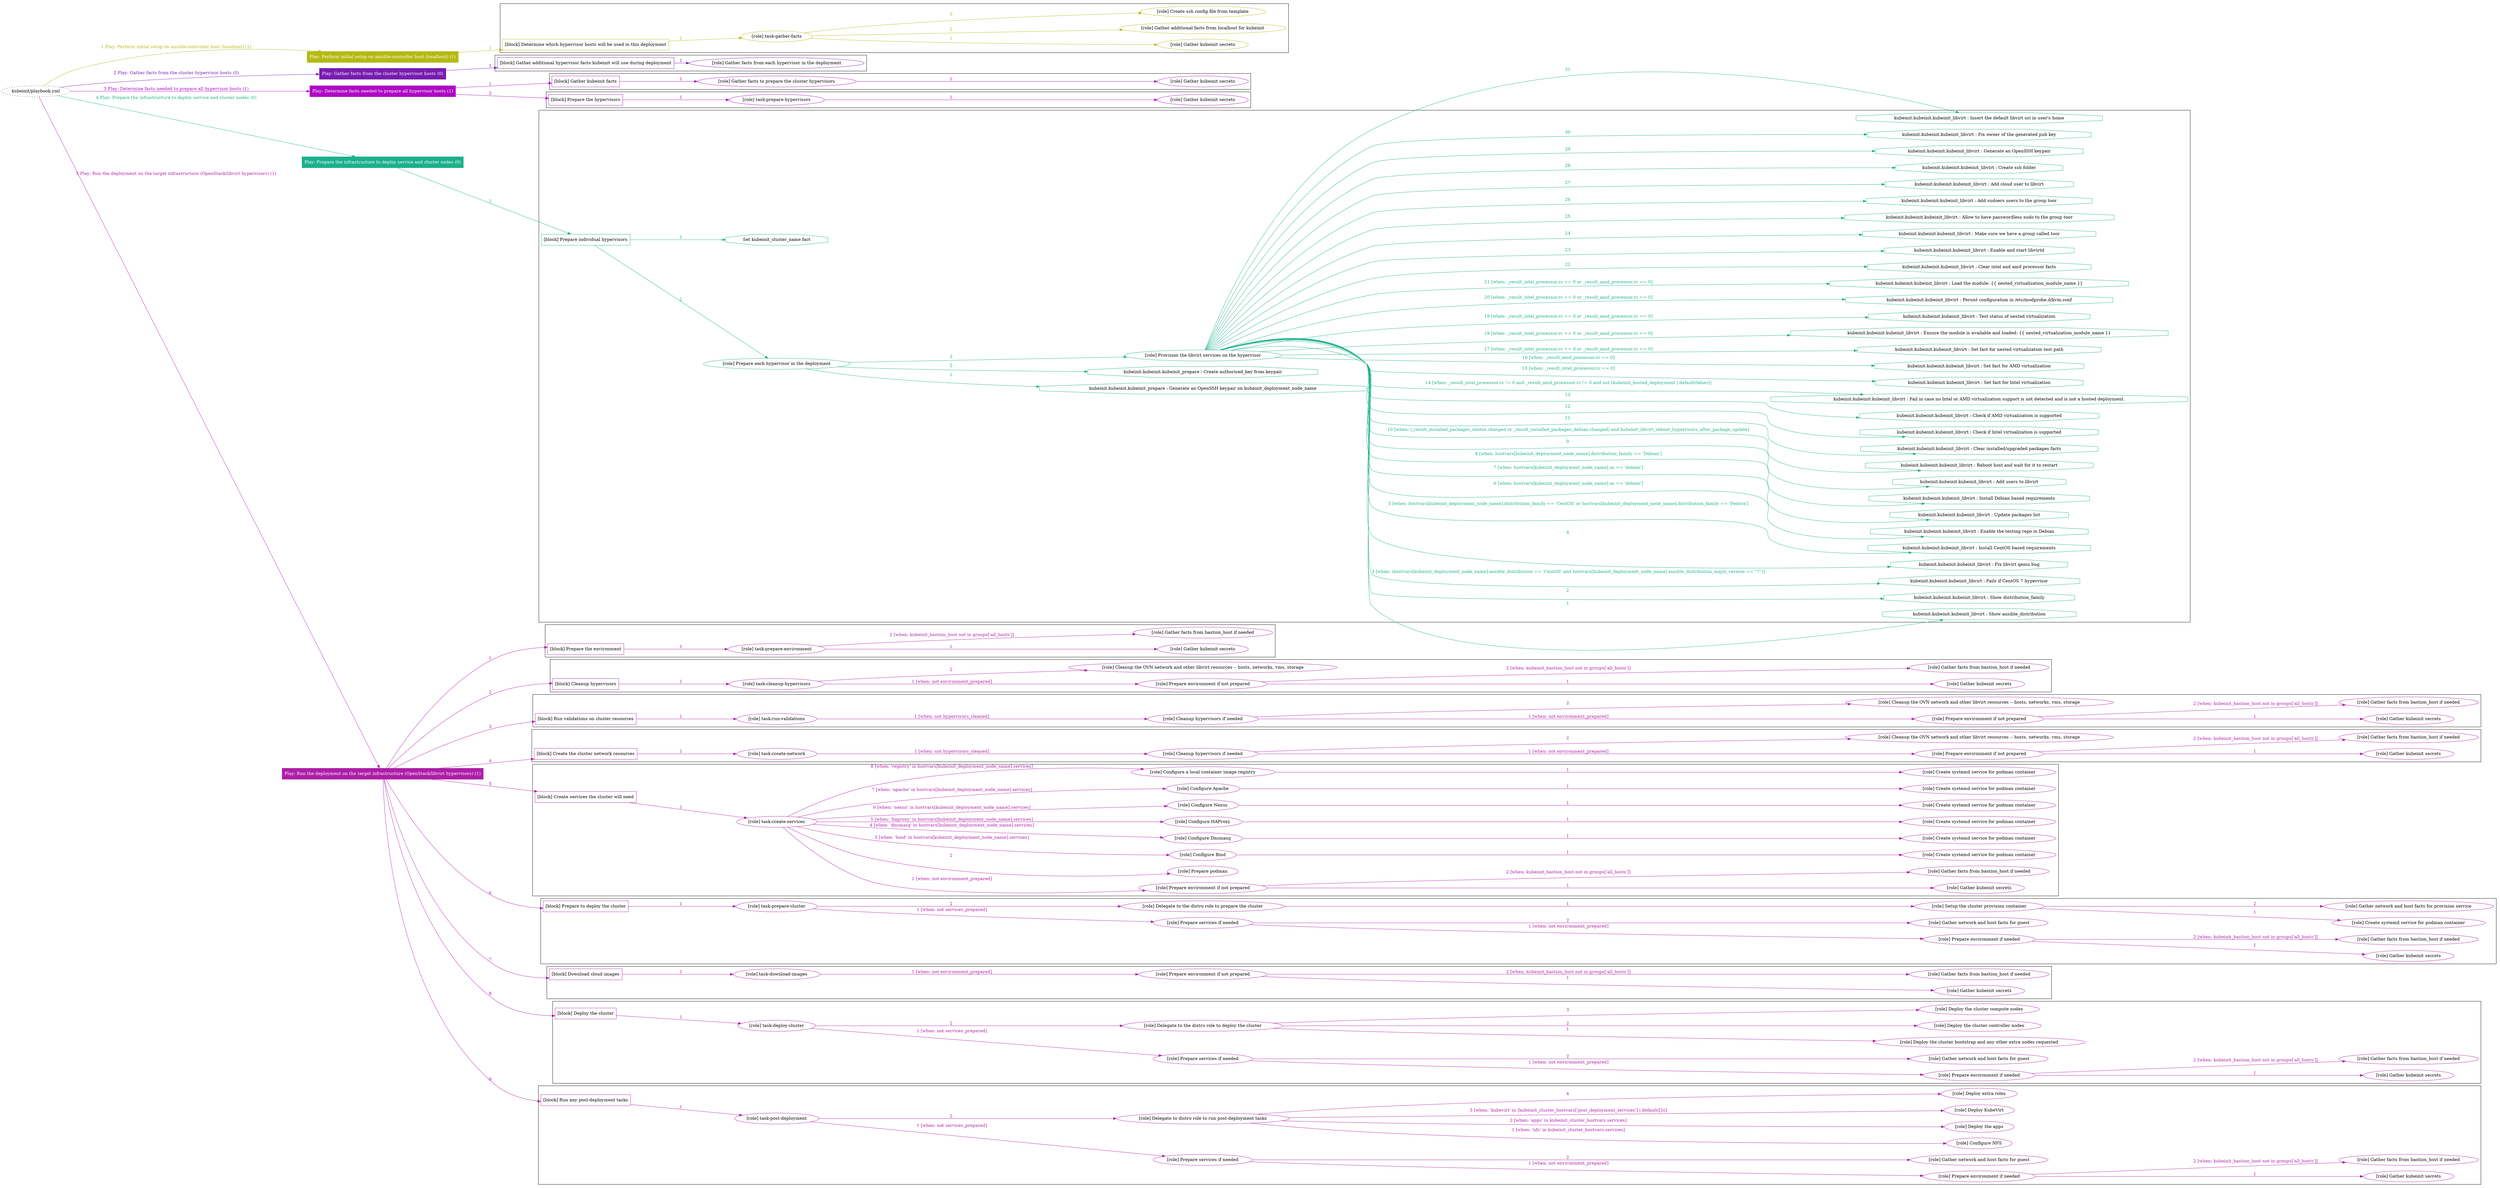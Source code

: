 digraph {
	graph [concentrate=true ordering=in rankdir=LR ratio=fill]
	edge [esep=5 sep=10]
	"kubeinit/playbook.yml" [URL="/home/runner/work/kubeinit/kubeinit/kubeinit/playbook.yml" id=playbook_351f21b7 style=dotted]
	"kubeinit/playbook.yml" -> play_ca5de56e [label="1 Play: Perform initial setup on ansible-controller host (localhost) (1)" color="#b4ba12" fontcolor="#b4ba12" id=edge_play_ca5de56e labeltooltip="1 Play: Perform initial setup on ansible-controller host (localhost) (1)" tooltip="1 Play: Perform initial setup on ansible-controller host (localhost) (1)"]
	subgraph "Play: Perform initial setup on ansible-controller host (localhost) (1)" {
		play_ca5de56e [label="Play: Perform initial setup on ansible-controller host (localhost) (1)" URL="/home/runner/work/kubeinit/kubeinit/kubeinit/playbook.yml" color="#b4ba12" fontcolor="#ffffff" id=play_ca5de56e shape=box style=filled tooltip=localhost]
		play_ca5de56e -> block_0eb13b32 [label=1 color="#b4ba12" fontcolor="#b4ba12" id=edge_block_0eb13b32 labeltooltip=1 tooltip=1]
		subgraph cluster_block_0eb13b32 {
			block_0eb13b32 [label="[block] Determine which hypervisor hosts will be used in this deployment" URL="/home/runner/work/kubeinit/kubeinit/kubeinit/playbook.yml" color="#b4ba12" id=block_0eb13b32 labeltooltip="Determine which hypervisor hosts will be used in this deployment" shape=box tooltip="Determine which hypervisor hosts will be used in this deployment"]
			block_0eb13b32 -> role_a438b1bc [label="1 " color="#b4ba12" fontcolor="#b4ba12" id=edge_role_a438b1bc labeltooltip="1 " tooltip="1 "]
			subgraph "task-gather-facts" {
				role_a438b1bc [label="[role] task-gather-facts" URL="/home/runner/work/kubeinit/kubeinit/kubeinit/playbook.yml" color="#b4ba12" id=role_a438b1bc tooltip="task-gather-facts"]
				role_a438b1bc -> role_9789a84c [label="1 " color="#b4ba12" fontcolor="#b4ba12" id=edge_role_9789a84c labeltooltip="1 " tooltip="1 "]
				subgraph "Gather kubeinit secrets" {
					role_9789a84c [label="[role] Gather kubeinit secrets" URL="/home/runner/.ansible/collections/ansible_collections/kubeinit/kubeinit/roles/kubeinit_prepare/tasks/build_hypervisors_group.yml" color="#b4ba12" id=role_9789a84c tooltip="Gather kubeinit secrets"]
				}
				role_a438b1bc -> role_d98fa37f [label="2 " color="#b4ba12" fontcolor="#b4ba12" id=edge_role_d98fa37f labeltooltip="2 " tooltip="2 "]
				subgraph "Gather additional facts from localhost for kubeinit" {
					role_d98fa37f [label="[role] Gather additional facts from localhost for kubeinit" URL="/home/runner/.ansible/collections/ansible_collections/kubeinit/kubeinit/roles/kubeinit_prepare/tasks/build_hypervisors_group.yml" color="#b4ba12" id=role_d98fa37f tooltip="Gather additional facts from localhost for kubeinit"]
				}
				role_a438b1bc -> role_f602ad76 [label="3 " color="#b4ba12" fontcolor="#b4ba12" id=edge_role_f602ad76 labeltooltip="3 " tooltip="3 "]
				subgraph "Create ssh config file from template" {
					role_f602ad76 [label="[role] Create ssh config file from template" URL="/home/runner/.ansible/collections/ansible_collections/kubeinit/kubeinit/roles/kubeinit_prepare/tasks/build_hypervisors_group.yml" color="#b4ba12" id=role_f602ad76 tooltip="Create ssh config file from template"]
				}
			}
		}
	}
	"kubeinit/playbook.yml" -> play_56eb46e7 [label="2 Play: Gather facts from the cluster hypervisor hosts (0)" color="#771cb0" fontcolor="#771cb0" id=edge_play_56eb46e7 labeltooltip="2 Play: Gather facts from the cluster hypervisor hosts (0)" tooltip="2 Play: Gather facts from the cluster hypervisor hosts (0)"]
	subgraph "Play: Gather facts from the cluster hypervisor hosts (0)" {
		play_56eb46e7 [label="Play: Gather facts from the cluster hypervisor hosts (0)" URL="/home/runner/work/kubeinit/kubeinit/kubeinit/playbook.yml" color="#771cb0" fontcolor="#ffffff" id=play_56eb46e7 shape=box style=filled tooltip="Play: Gather facts from the cluster hypervisor hosts (0)"]
		play_56eb46e7 -> block_af0a8f7c [label=1 color="#771cb0" fontcolor="#771cb0" id=edge_block_af0a8f7c labeltooltip=1 tooltip=1]
		subgraph cluster_block_af0a8f7c {
			block_af0a8f7c [label="[block] Gather additional hypervisor facts kubeinit will use during deployment" URL="/home/runner/work/kubeinit/kubeinit/kubeinit/playbook.yml" color="#771cb0" id=block_af0a8f7c labeltooltip="Gather additional hypervisor facts kubeinit will use during deployment" shape=box tooltip="Gather additional hypervisor facts kubeinit will use during deployment"]
			block_af0a8f7c -> role_db970485 [label="1 " color="#771cb0" fontcolor="#771cb0" id=edge_role_db970485 labeltooltip="1 " tooltip="1 "]
			subgraph "Gather facts from each hypervisor in the deployment" {
				role_db970485 [label="[role] Gather facts from each hypervisor in the deployment" URL="/home/runner/work/kubeinit/kubeinit/kubeinit/playbook.yml" color="#771cb0" id=role_db970485 tooltip="Gather facts from each hypervisor in the deployment"]
			}
		}
	}
	"kubeinit/playbook.yml" -> play_1798f041 [label="3 Play: Determine facts needed to prepare all hypervisor hosts (1)" color="#ae08c4" fontcolor="#ae08c4" id=edge_play_1798f041 labeltooltip="3 Play: Determine facts needed to prepare all hypervisor hosts (1)" tooltip="3 Play: Determine facts needed to prepare all hypervisor hosts (1)"]
	subgraph "Play: Determine facts needed to prepare all hypervisor hosts (1)" {
		play_1798f041 [label="Play: Determine facts needed to prepare all hypervisor hosts (1)" URL="/home/runner/work/kubeinit/kubeinit/kubeinit/playbook.yml" color="#ae08c4" fontcolor="#ffffff" id=play_1798f041 shape=box style=filled tooltip=localhost]
		play_1798f041 -> block_18da35ea [label=1 color="#ae08c4" fontcolor="#ae08c4" id=edge_block_18da35ea labeltooltip=1 tooltip=1]
		subgraph cluster_block_18da35ea {
			block_18da35ea [label="[block] Gather kubeinit facts" URL="/home/runner/work/kubeinit/kubeinit/kubeinit/playbook.yml" color="#ae08c4" id=block_18da35ea labeltooltip="Gather kubeinit facts" shape=box tooltip="Gather kubeinit facts"]
			block_18da35ea -> role_7b3a43e9 [label="1 " color="#ae08c4" fontcolor="#ae08c4" id=edge_role_7b3a43e9 labeltooltip="1 " tooltip="1 "]
			subgraph "Gather facts to prepare the cluster hypervisors" {
				role_7b3a43e9 [label="[role] Gather facts to prepare the cluster hypervisors" URL="/home/runner/work/kubeinit/kubeinit/kubeinit/playbook.yml" color="#ae08c4" id=role_7b3a43e9 tooltip="Gather facts to prepare the cluster hypervisors"]
				role_7b3a43e9 -> role_fdcff23c [label="1 " color="#ae08c4" fontcolor="#ae08c4" id=edge_role_fdcff23c labeltooltip="1 " tooltip="1 "]
				subgraph "Gather kubeinit secrets" {
					role_fdcff23c [label="[role] Gather kubeinit secrets" URL="/home/runner/.ansible/collections/ansible_collections/kubeinit/kubeinit/roles/kubeinit_prepare/tasks/gather_kubeinit_facts.yml" color="#ae08c4" id=role_fdcff23c tooltip="Gather kubeinit secrets"]
				}
			}
		}
		play_1798f041 -> block_dbd08d09 [label=2 color="#ae08c4" fontcolor="#ae08c4" id=edge_block_dbd08d09 labeltooltip=2 tooltip=2]
		subgraph cluster_block_dbd08d09 {
			block_dbd08d09 [label="[block] Prepare the hypervisors" URL="/home/runner/work/kubeinit/kubeinit/kubeinit/playbook.yml" color="#ae08c4" id=block_dbd08d09 labeltooltip="Prepare the hypervisors" shape=box tooltip="Prepare the hypervisors"]
			block_dbd08d09 -> role_f19a62ab [label="1 " color="#ae08c4" fontcolor="#ae08c4" id=edge_role_f19a62ab labeltooltip="1 " tooltip="1 "]
			subgraph "task-prepare-hypervisors" {
				role_f19a62ab [label="[role] task-prepare-hypervisors" URL="/home/runner/work/kubeinit/kubeinit/kubeinit/playbook.yml" color="#ae08c4" id=role_f19a62ab tooltip="task-prepare-hypervisors"]
				role_f19a62ab -> role_c1252295 [label="1 " color="#ae08c4" fontcolor="#ae08c4" id=edge_role_c1252295 labeltooltip="1 " tooltip="1 "]
				subgraph "Gather kubeinit secrets" {
					role_c1252295 [label="[role] Gather kubeinit secrets" URL="/home/runner/.ansible/collections/ansible_collections/kubeinit/kubeinit/roles/kubeinit_prepare/tasks/gather_kubeinit_facts.yml" color="#ae08c4" id=role_c1252295 tooltip="Gather kubeinit secrets"]
				}
			}
		}
	}
	"kubeinit/playbook.yml" -> play_8e10c441 [label="4 Play: Prepare the infrastructure to deploy service and cluster nodes (0)" color="#1cb08b" fontcolor="#1cb08b" id=edge_play_8e10c441 labeltooltip="4 Play: Prepare the infrastructure to deploy service and cluster nodes (0)" tooltip="4 Play: Prepare the infrastructure to deploy service and cluster nodes (0)"]
	subgraph "Play: Prepare the infrastructure to deploy service and cluster nodes (0)" {
		play_8e10c441 [label="Play: Prepare the infrastructure to deploy service and cluster nodes (0)" URL="/home/runner/work/kubeinit/kubeinit/kubeinit/playbook.yml" color="#1cb08b" fontcolor="#ffffff" id=play_8e10c441 shape=box style=filled tooltip="Play: Prepare the infrastructure to deploy service and cluster nodes (0)"]
		play_8e10c441 -> block_e011b3b7 [label=1 color="#1cb08b" fontcolor="#1cb08b" id=edge_block_e011b3b7 labeltooltip=1 tooltip=1]
		subgraph cluster_block_e011b3b7 {
			block_e011b3b7 [label="[block] Prepare individual hypervisors" URL="/home/runner/work/kubeinit/kubeinit/kubeinit/playbook.yml" color="#1cb08b" id=block_e011b3b7 labeltooltip="Prepare individual hypervisors" shape=box tooltip="Prepare individual hypervisors"]
			block_e011b3b7 -> role_baf80f08 [label="2 " color="#1cb08b" fontcolor="#1cb08b" id=edge_role_baf80f08 labeltooltip="2 " tooltip="2 "]
			subgraph "Prepare each hypervisor in the deployment" {
				role_baf80f08 [label="[role] Prepare each hypervisor in the deployment" URL="/home/runner/work/kubeinit/kubeinit/kubeinit/playbook.yml" color="#1cb08b" id=role_baf80f08 tooltip="Prepare each hypervisor in the deployment"]
				task_178d5f9e [label="kubeinit.kubeinit.kubeinit_prepare : Generate an OpenSSH keypair on kubeinit_deployment_node_name" URL="/home/runner/.ansible/collections/ansible_collections/kubeinit/kubeinit/roles/kubeinit_prepare/tasks/prepare_hypervisor.yml" color="#1cb08b" id=task_178d5f9e shape=octagon tooltip="kubeinit.kubeinit.kubeinit_prepare : Generate an OpenSSH keypair on kubeinit_deployment_node_name"]
				role_baf80f08 -> task_178d5f9e [label="1 " color="#1cb08b" fontcolor="#1cb08b" id=edge_task_178d5f9e labeltooltip="1 " tooltip="1 "]
				task_dbe83a1d [label="kubeinit.kubeinit.kubeinit_prepare : Create authorized_key from keypair" URL="/home/runner/.ansible/collections/ansible_collections/kubeinit/kubeinit/roles/kubeinit_prepare/tasks/prepare_hypervisor.yml" color="#1cb08b" id=task_dbe83a1d shape=octagon tooltip="kubeinit.kubeinit.kubeinit_prepare : Create authorized_key from keypair"]
				role_baf80f08 -> task_dbe83a1d [label="2 " color="#1cb08b" fontcolor="#1cb08b" id=edge_task_dbe83a1d labeltooltip="2 " tooltip="2 "]
				role_baf80f08 -> role_f6f1f893 [label="3 " color="#1cb08b" fontcolor="#1cb08b" id=edge_role_f6f1f893 labeltooltip="3 " tooltip="3 "]
				subgraph "Provision the libvirt services on the hypervisor" {
					role_f6f1f893 [label="[role] Provision the libvirt services on the hypervisor" URL="/home/runner/.ansible/collections/ansible_collections/kubeinit/kubeinit/roles/kubeinit_prepare/tasks/prepare_hypervisor.yml" color="#1cb08b" id=role_f6f1f893 tooltip="Provision the libvirt services on the hypervisor"]
					task_b4b67cc5 [label="kubeinit.kubeinit.kubeinit_libvirt : Show ansible_distribution" URL="/home/runner/.ansible/collections/ansible_collections/kubeinit/kubeinit/roles/kubeinit_libvirt/tasks/main.yml" color="#1cb08b" id=task_b4b67cc5 shape=octagon tooltip="kubeinit.kubeinit.kubeinit_libvirt : Show ansible_distribution"]
					role_f6f1f893 -> task_b4b67cc5 [label="1 " color="#1cb08b" fontcolor="#1cb08b" id=edge_task_b4b67cc5 labeltooltip="1 " tooltip="1 "]
					task_4a9b7c37 [label="kubeinit.kubeinit.kubeinit_libvirt : Show distribution_family" URL="/home/runner/.ansible/collections/ansible_collections/kubeinit/kubeinit/roles/kubeinit_libvirt/tasks/main.yml" color="#1cb08b" id=task_4a9b7c37 shape=octagon tooltip="kubeinit.kubeinit.kubeinit_libvirt : Show distribution_family"]
					role_f6f1f893 -> task_4a9b7c37 [label="2 " color="#1cb08b" fontcolor="#1cb08b" id=edge_task_4a9b7c37 labeltooltip="2 " tooltip="2 "]
					task_5fd1e414 [label="kubeinit.kubeinit.kubeinit_libvirt : Fails if CentOS 7 hypervisor" URL="/home/runner/.ansible/collections/ansible_collections/kubeinit/kubeinit/roles/kubeinit_libvirt/tasks/main.yml" color="#1cb08b" id=task_5fd1e414 shape=octagon tooltip="kubeinit.kubeinit.kubeinit_libvirt : Fails if CentOS 7 hypervisor"]
					role_f6f1f893 -> task_5fd1e414 [label="3 [when: (hostvars[kubeinit_deployment_node_name].ansible_distribution == 'CentOS' and hostvars[kubeinit_deployment_node_name].ansible_distribution_major_version == \"7\")]" color="#1cb08b" fontcolor="#1cb08b" id=edge_task_5fd1e414 labeltooltip="3 [when: (hostvars[kubeinit_deployment_node_name].ansible_distribution == 'CentOS' and hostvars[kubeinit_deployment_node_name].ansible_distribution_major_version == \"7\")]" tooltip="3 [when: (hostvars[kubeinit_deployment_node_name].ansible_distribution == 'CentOS' and hostvars[kubeinit_deployment_node_name].ansible_distribution_major_version == \"7\")]"]
					task_74c65629 [label="kubeinit.kubeinit.kubeinit_libvirt : Fix libvirt qemu bug" URL="/home/runner/.ansible/collections/ansible_collections/kubeinit/kubeinit/roles/kubeinit_libvirt/tasks/main.yml" color="#1cb08b" id=task_74c65629 shape=octagon tooltip="kubeinit.kubeinit.kubeinit_libvirt : Fix libvirt qemu bug"]
					role_f6f1f893 -> task_74c65629 [label="4 " color="#1cb08b" fontcolor="#1cb08b" id=edge_task_74c65629 labeltooltip="4 " tooltip="4 "]
					task_08413a2c [label="kubeinit.kubeinit.kubeinit_libvirt : Install CentOS based requirements" URL="/home/runner/.ansible/collections/ansible_collections/kubeinit/kubeinit/roles/kubeinit_libvirt/tasks/main.yml" color="#1cb08b" id=task_08413a2c shape=octagon tooltip="kubeinit.kubeinit.kubeinit_libvirt : Install CentOS based requirements"]
					role_f6f1f893 -> task_08413a2c [label="5 [when: hostvars[kubeinit_deployment_node_name].distribution_family == 'CentOS' or hostvars[kubeinit_deployment_node_name].distribution_family == 'Fedora']" color="#1cb08b" fontcolor="#1cb08b" id=edge_task_08413a2c labeltooltip="5 [when: hostvars[kubeinit_deployment_node_name].distribution_family == 'CentOS' or hostvars[kubeinit_deployment_node_name].distribution_family == 'Fedora']" tooltip="5 [when: hostvars[kubeinit_deployment_node_name].distribution_family == 'CentOS' or hostvars[kubeinit_deployment_node_name].distribution_family == 'Fedora']"]
					task_0492487c [label="kubeinit.kubeinit.kubeinit_libvirt : Enable the testing repo in Debian" URL="/home/runner/.ansible/collections/ansible_collections/kubeinit/kubeinit/roles/kubeinit_libvirt/tasks/main.yml" color="#1cb08b" id=task_0492487c shape=octagon tooltip="kubeinit.kubeinit.kubeinit_libvirt : Enable the testing repo in Debian"]
					role_f6f1f893 -> task_0492487c [label="6 [when: hostvars[kubeinit_deployment_node_name].os == 'debian']" color="#1cb08b" fontcolor="#1cb08b" id=edge_task_0492487c labeltooltip="6 [when: hostvars[kubeinit_deployment_node_name].os == 'debian']" tooltip="6 [when: hostvars[kubeinit_deployment_node_name].os == 'debian']"]
					task_488e7acd [label="kubeinit.kubeinit.kubeinit_libvirt : Update packages list" URL="/home/runner/.ansible/collections/ansible_collections/kubeinit/kubeinit/roles/kubeinit_libvirt/tasks/main.yml" color="#1cb08b" id=task_488e7acd shape=octagon tooltip="kubeinit.kubeinit.kubeinit_libvirt : Update packages list"]
					role_f6f1f893 -> task_488e7acd [label="7 [when: hostvars[kubeinit_deployment_node_name].os == 'debian']" color="#1cb08b" fontcolor="#1cb08b" id=edge_task_488e7acd labeltooltip="7 [when: hostvars[kubeinit_deployment_node_name].os == 'debian']" tooltip="7 [when: hostvars[kubeinit_deployment_node_name].os == 'debian']"]
					task_2124a929 [label="kubeinit.kubeinit.kubeinit_libvirt : Install Debian based requirements" URL="/home/runner/.ansible/collections/ansible_collections/kubeinit/kubeinit/roles/kubeinit_libvirt/tasks/main.yml" color="#1cb08b" id=task_2124a929 shape=octagon tooltip="kubeinit.kubeinit.kubeinit_libvirt : Install Debian based requirements"]
					role_f6f1f893 -> task_2124a929 [label="8 [when: hostvars[kubeinit_deployment_node_name].distribution_family == 'Debian']" color="#1cb08b" fontcolor="#1cb08b" id=edge_task_2124a929 labeltooltip="8 [when: hostvars[kubeinit_deployment_node_name].distribution_family == 'Debian']" tooltip="8 [when: hostvars[kubeinit_deployment_node_name].distribution_family == 'Debian']"]
					task_65dd1fd4 [label="kubeinit.kubeinit.kubeinit_libvirt : Add users to libvirt" URL="/home/runner/.ansible/collections/ansible_collections/kubeinit/kubeinit/roles/kubeinit_libvirt/tasks/main.yml" color="#1cb08b" id=task_65dd1fd4 shape=octagon tooltip="kubeinit.kubeinit.kubeinit_libvirt : Add users to libvirt"]
					role_f6f1f893 -> task_65dd1fd4 [label="9 " color="#1cb08b" fontcolor="#1cb08b" id=edge_task_65dd1fd4 labeltooltip="9 " tooltip="9 "]
					task_3f0eae5f [label="kubeinit.kubeinit.kubeinit_libvirt : Reboot host and wait for it to restart" URL="/home/runner/.ansible/collections/ansible_collections/kubeinit/kubeinit/roles/kubeinit_libvirt/tasks/main.yml" color="#1cb08b" id=task_3f0eae5f shape=octagon tooltip="kubeinit.kubeinit.kubeinit_libvirt : Reboot host and wait for it to restart"]
					role_f6f1f893 -> task_3f0eae5f [label="10 [when: (_result_installed_packages_centos.changed or _result_installed_packages_debian.changed) and kubeinit_libvirt_reboot_hypervisors_after_package_update]" color="#1cb08b" fontcolor="#1cb08b" id=edge_task_3f0eae5f labeltooltip="10 [when: (_result_installed_packages_centos.changed or _result_installed_packages_debian.changed) and kubeinit_libvirt_reboot_hypervisors_after_package_update]" tooltip="10 [when: (_result_installed_packages_centos.changed or _result_installed_packages_debian.changed) and kubeinit_libvirt_reboot_hypervisors_after_package_update]"]
					task_fe28d2e7 [label="kubeinit.kubeinit.kubeinit_libvirt : Clear installed/upgraded packages facts" URL="/home/runner/.ansible/collections/ansible_collections/kubeinit/kubeinit/roles/kubeinit_libvirt/tasks/main.yml" color="#1cb08b" id=task_fe28d2e7 shape=octagon tooltip="kubeinit.kubeinit.kubeinit_libvirt : Clear installed/upgraded packages facts"]
					role_f6f1f893 -> task_fe28d2e7 [label="11 " color="#1cb08b" fontcolor="#1cb08b" id=edge_task_fe28d2e7 labeltooltip="11 " tooltip="11 "]
					task_14d4ca34 [label="kubeinit.kubeinit.kubeinit_libvirt : Check if Intel virtualization is supported" URL="/home/runner/.ansible/collections/ansible_collections/kubeinit/kubeinit/roles/kubeinit_libvirt/tasks/main.yml" color="#1cb08b" id=task_14d4ca34 shape=octagon tooltip="kubeinit.kubeinit.kubeinit_libvirt : Check if Intel virtualization is supported"]
					role_f6f1f893 -> task_14d4ca34 [label="12 " color="#1cb08b" fontcolor="#1cb08b" id=edge_task_14d4ca34 labeltooltip="12 " tooltip="12 "]
					task_6cc2374e [label="kubeinit.kubeinit.kubeinit_libvirt : Check if AMD virtualization is supported" URL="/home/runner/.ansible/collections/ansible_collections/kubeinit/kubeinit/roles/kubeinit_libvirt/tasks/main.yml" color="#1cb08b" id=task_6cc2374e shape=octagon tooltip="kubeinit.kubeinit.kubeinit_libvirt : Check if AMD virtualization is supported"]
					role_f6f1f893 -> task_6cc2374e [label="13 " color="#1cb08b" fontcolor="#1cb08b" id=edge_task_6cc2374e labeltooltip="13 " tooltip="13 "]
					task_4ed6eeb7 [label="kubeinit.kubeinit.kubeinit_libvirt : Fail in case no Intel or AMD virtualization support is not detected and is not a hosted deployment." URL="/home/runner/.ansible/collections/ansible_collections/kubeinit/kubeinit/roles/kubeinit_libvirt/tasks/main.yml" color="#1cb08b" id=task_4ed6eeb7 shape=octagon tooltip="kubeinit.kubeinit.kubeinit_libvirt : Fail in case no Intel or AMD virtualization support is not detected and is not a hosted deployment."]
					role_f6f1f893 -> task_4ed6eeb7 [label="14 [when: _result_intel_processor.rc != 0 and _result_amd_processor.rc != 0 and not (kubeinit_hosted_deployment | default(false))]" color="#1cb08b" fontcolor="#1cb08b" id=edge_task_4ed6eeb7 labeltooltip="14 [when: _result_intel_processor.rc != 0 and _result_amd_processor.rc != 0 and not (kubeinit_hosted_deployment | default(false))]" tooltip="14 [when: _result_intel_processor.rc != 0 and _result_amd_processor.rc != 0 and not (kubeinit_hosted_deployment | default(false))]"]
					task_254aa861 [label="kubeinit.kubeinit.kubeinit_libvirt : Set fact for Intel virtualization" URL="/home/runner/.ansible/collections/ansible_collections/kubeinit/kubeinit/roles/kubeinit_libvirt/tasks/main.yml" color="#1cb08b" id=task_254aa861 shape=octagon tooltip="kubeinit.kubeinit.kubeinit_libvirt : Set fact for Intel virtualization"]
					role_f6f1f893 -> task_254aa861 [label="15 [when: _result_intel_processor.rc == 0]" color="#1cb08b" fontcolor="#1cb08b" id=edge_task_254aa861 labeltooltip="15 [when: _result_intel_processor.rc == 0]" tooltip="15 [when: _result_intel_processor.rc == 0]"]
					task_01afaea2 [label="kubeinit.kubeinit.kubeinit_libvirt : Set fact for AMD virtualization" URL="/home/runner/.ansible/collections/ansible_collections/kubeinit/kubeinit/roles/kubeinit_libvirt/tasks/main.yml" color="#1cb08b" id=task_01afaea2 shape=octagon tooltip="kubeinit.kubeinit.kubeinit_libvirt : Set fact for AMD virtualization"]
					role_f6f1f893 -> task_01afaea2 [label="16 [when: _result_amd_processor.rc == 0]" color="#1cb08b" fontcolor="#1cb08b" id=edge_task_01afaea2 labeltooltip="16 [when: _result_amd_processor.rc == 0]" tooltip="16 [when: _result_amd_processor.rc == 0]"]
					task_58d4ca88 [label="kubeinit.kubeinit.kubeinit_libvirt : Set fact for nested virtualization test path" URL="/home/runner/.ansible/collections/ansible_collections/kubeinit/kubeinit/roles/kubeinit_libvirt/tasks/main.yml" color="#1cb08b" id=task_58d4ca88 shape=octagon tooltip="kubeinit.kubeinit.kubeinit_libvirt : Set fact for nested virtualization test path"]
					role_f6f1f893 -> task_58d4ca88 [label="17 [when: _result_intel_processor.rc == 0 or _result_amd_processor.rc == 0]" color="#1cb08b" fontcolor="#1cb08b" id=edge_task_58d4ca88 labeltooltip="17 [when: _result_intel_processor.rc == 0 or _result_amd_processor.rc == 0]" tooltip="17 [when: _result_intel_processor.rc == 0 or _result_amd_processor.rc == 0]"]
					task_e901ab9d [label="kubeinit.kubeinit.kubeinit_libvirt : Ensure the module is available and loaded: {{ nested_virtualization_module_name }}" URL="/home/runner/.ansible/collections/ansible_collections/kubeinit/kubeinit/roles/kubeinit_libvirt/tasks/main.yml" color="#1cb08b" id=task_e901ab9d shape=octagon tooltip="kubeinit.kubeinit.kubeinit_libvirt : Ensure the module is available and loaded: {{ nested_virtualization_module_name }}"]
					role_f6f1f893 -> task_e901ab9d [label="18 [when: _result_intel_processor.rc == 0 or _result_amd_processor.rc == 0]" color="#1cb08b" fontcolor="#1cb08b" id=edge_task_e901ab9d labeltooltip="18 [when: _result_intel_processor.rc == 0 or _result_amd_processor.rc == 0]" tooltip="18 [when: _result_intel_processor.rc == 0 or _result_amd_processor.rc == 0]"]
					task_9a26e04c [label="kubeinit.kubeinit.kubeinit_libvirt : Test status of nested virtualization" URL="/home/runner/.ansible/collections/ansible_collections/kubeinit/kubeinit/roles/kubeinit_libvirt/tasks/main.yml" color="#1cb08b" id=task_9a26e04c shape=octagon tooltip="kubeinit.kubeinit.kubeinit_libvirt : Test status of nested virtualization"]
					role_f6f1f893 -> task_9a26e04c [label="19 [when: _result_intel_processor.rc == 0 or _result_amd_processor.rc == 0]" color="#1cb08b" fontcolor="#1cb08b" id=edge_task_9a26e04c labeltooltip="19 [when: _result_intel_processor.rc == 0 or _result_amd_processor.rc == 0]" tooltip="19 [when: _result_intel_processor.rc == 0 or _result_amd_processor.rc == 0]"]
					task_210cc0b4 [label="kubeinit.kubeinit.kubeinit_libvirt : Persist configuration in /etc/modprobe.d/kvm.conf" URL="/home/runner/.ansible/collections/ansible_collections/kubeinit/kubeinit/roles/kubeinit_libvirt/tasks/main.yml" color="#1cb08b" id=task_210cc0b4 shape=octagon tooltip="kubeinit.kubeinit.kubeinit_libvirt : Persist configuration in /etc/modprobe.d/kvm.conf"]
					role_f6f1f893 -> task_210cc0b4 [label="20 [when: _result_intel_processor.rc == 0 or _result_amd_processor.rc == 0]" color="#1cb08b" fontcolor="#1cb08b" id=edge_task_210cc0b4 labeltooltip="20 [when: _result_intel_processor.rc == 0 or _result_amd_processor.rc == 0]" tooltip="20 [when: _result_intel_processor.rc == 0 or _result_amd_processor.rc == 0]"]
					task_d7d0cb6d [label="kubeinit.kubeinit.kubeinit_libvirt : Load the module: {{ nested_virtualization_module_name }}" URL="/home/runner/.ansible/collections/ansible_collections/kubeinit/kubeinit/roles/kubeinit_libvirt/tasks/main.yml" color="#1cb08b" id=task_d7d0cb6d shape=octagon tooltip="kubeinit.kubeinit.kubeinit_libvirt : Load the module: {{ nested_virtualization_module_name }}"]
					role_f6f1f893 -> task_d7d0cb6d [label="21 [when: _result_intel_processor.rc == 0 or _result_amd_processor.rc == 0]" color="#1cb08b" fontcolor="#1cb08b" id=edge_task_d7d0cb6d labeltooltip="21 [when: _result_intel_processor.rc == 0 or _result_amd_processor.rc == 0]" tooltip="21 [when: _result_intel_processor.rc == 0 or _result_amd_processor.rc == 0]"]
					task_2b051075 [label="kubeinit.kubeinit.kubeinit_libvirt : Clear intel and amd processor facts" URL="/home/runner/.ansible/collections/ansible_collections/kubeinit/kubeinit/roles/kubeinit_libvirt/tasks/main.yml" color="#1cb08b" id=task_2b051075 shape=octagon tooltip="kubeinit.kubeinit.kubeinit_libvirt : Clear intel and amd processor facts"]
					role_f6f1f893 -> task_2b051075 [label="22 " color="#1cb08b" fontcolor="#1cb08b" id=edge_task_2b051075 labeltooltip="22 " tooltip="22 "]
					task_68055662 [label="kubeinit.kubeinit.kubeinit_libvirt : Enable and start libvirtd" URL="/home/runner/.ansible/collections/ansible_collections/kubeinit/kubeinit/roles/kubeinit_libvirt/tasks/main.yml" color="#1cb08b" id=task_68055662 shape=octagon tooltip="kubeinit.kubeinit.kubeinit_libvirt : Enable and start libvirtd"]
					role_f6f1f893 -> task_68055662 [label="23 " color="#1cb08b" fontcolor="#1cb08b" id=edge_task_68055662 labeltooltip="23 " tooltip="23 "]
					task_80b1ca3f [label="kubeinit.kubeinit.kubeinit_libvirt : Make sure we have a group called toor" URL="/home/runner/.ansible/collections/ansible_collections/kubeinit/kubeinit/roles/kubeinit_libvirt/tasks/60_create_cloud_user.yml" color="#1cb08b" id=task_80b1ca3f shape=octagon tooltip="kubeinit.kubeinit.kubeinit_libvirt : Make sure we have a group called toor"]
					role_f6f1f893 -> task_80b1ca3f [label="24 " color="#1cb08b" fontcolor="#1cb08b" id=edge_task_80b1ca3f labeltooltip="24 " tooltip="24 "]
					task_aad5816b [label="kubeinit.kubeinit.kubeinit_libvirt : Allow to have passwordless sudo to the group toor" URL="/home/runner/.ansible/collections/ansible_collections/kubeinit/kubeinit/roles/kubeinit_libvirt/tasks/60_create_cloud_user.yml" color="#1cb08b" id=task_aad5816b shape=octagon tooltip="kubeinit.kubeinit.kubeinit_libvirt : Allow to have passwordless sudo to the group toor"]
					role_f6f1f893 -> task_aad5816b [label="25 " color="#1cb08b" fontcolor="#1cb08b" id=edge_task_aad5816b labeltooltip="25 " tooltip="25 "]
					task_8dfaac27 [label="kubeinit.kubeinit.kubeinit_libvirt : Add sudoers users to the group toor" URL="/home/runner/.ansible/collections/ansible_collections/kubeinit/kubeinit/roles/kubeinit_libvirt/tasks/60_create_cloud_user.yml" color="#1cb08b" id=task_8dfaac27 shape=octagon tooltip="kubeinit.kubeinit.kubeinit_libvirt : Add sudoers users to the group toor"]
					role_f6f1f893 -> task_8dfaac27 [label="26 " color="#1cb08b" fontcolor="#1cb08b" id=edge_task_8dfaac27 labeltooltip="26 " tooltip="26 "]
					task_07e72487 [label="kubeinit.kubeinit.kubeinit_libvirt : Add cloud user to libvirt" URL="/home/runner/.ansible/collections/ansible_collections/kubeinit/kubeinit/roles/kubeinit_libvirt/tasks/60_create_cloud_user.yml" color="#1cb08b" id=task_07e72487 shape=octagon tooltip="kubeinit.kubeinit.kubeinit_libvirt : Add cloud user to libvirt"]
					role_f6f1f893 -> task_07e72487 [label="27 " color="#1cb08b" fontcolor="#1cb08b" id=edge_task_07e72487 labeltooltip="27 " tooltip="27 "]
					task_a38996fd [label="kubeinit.kubeinit.kubeinit_libvirt : Create ssh folder" URL="/home/runner/.ansible/collections/ansible_collections/kubeinit/kubeinit/roles/kubeinit_libvirt/tasks/60_create_cloud_user.yml" color="#1cb08b" id=task_a38996fd shape=octagon tooltip="kubeinit.kubeinit.kubeinit_libvirt : Create ssh folder"]
					role_f6f1f893 -> task_a38996fd [label="28 " color="#1cb08b" fontcolor="#1cb08b" id=edge_task_a38996fd labeltooltip="28 " tooltip="28 "]
					task_bbc2ec87 [label="kubeinit.kubeinit.kubeinit_libvirt : Generate an OpenSSH keypair" URL="/home/runner/.ansible/collections/ansible_collections/kubeinit/kubeinit/roles/kubeinit_libvirt/tasks/60_create_cloud_user.yml" color="#1cb08b" id=task_bbc2ec87 shape=octagon tooltip="kubeinit.kubeinit.kubeinit_libvirt : Generate an OpenSSH keypair"]
					role_f6f1f893 -> task_bbc2ec87 [label="29 " color="#1cb08b" fontcolor="#1cb08b" id=edge_task_bbc2ec87 labeltooltip="29 " tooltip="29 "]
					task_1f2f89df [label="kubeinit.kubeinit.kubeinit_libvirt : Fix owner of the generated pub key" URL="/home/runner/.ansible/collections/ansible_collections/kubeinit/kubeinit/roles/kubeinit_libvirt/tasks/60_create_cloud_user.yml" color="#1cb08b" id=task_1f2f89df shape=octagon tooltip="kubeinit.kubeinit.kubeinit_libvirt : Fix owner of the generated pub key"]
					role_f6f1f893 -> task_1f2f89df [label="30 " color="#1cb08b" fontcolor="#1cb08b" id=edge_task_1f2f89df labeltooltip="30 " tooltip="30 "]
					task_72c9a12e [label="kubeinit.kubeinit.kubeinit_libvirt : Insert the default libvirt uri in user's home" URL="/home/runner/.ansible/collections/ansible_collections/kubeinit/kubeinit/roles/kubeinit_libvirt/tasks/60_create_cloud_user.yml" color="#1cb08b" id=task_72c9a12e shape=octagon tooltip="kubeinit.kubeinit.kubeinit_libvirt : Insert the default libvirt uri in user's home"]
					role_f6f1f893 -> task_72c9a12e [label="31 " color="#1cb08b" fontcolor="#1cb08b" id=edge_task_72c9a12e labeltooltip="31 " tooltip="31 "]
				}
			}
			task_a4e99215 [label="Set kubeinit_cluster_name fact" URL="/home/runner/work/kubeinit/kubeinit/kubeinit/playbook.yml" color="#1cb08b" id=task_a4e99215 shape=octagon tooltip="Set kubeinit_cluster_name fact"]
			block_e011b3b7 -> task_a4e99215 [label="1 " color="#1cb08b" fontcolor="#1cb08b" id=edge_task_a4e99215 labeltooltip="1 " tooltip="1 "]
		}
	}
	"kubeinit/playbook.yml" -> play_fc2202c6 [label="5 Play: Run the deployment on the target infrastructure (OpenStack/libvirt hypervisors) (1)" color="#ae1ea8" fontcolor="#ae1ea8" id=edge_play_fc2202c6 labeltooltip="5 Play: Run the deployment on the target infrastructure (OpenStack/libvirt hypervisors) (1)" tooltip="5 Play: Run the deployment on the target infrastructure (OpenStack/libvirt hypervisors) (1)"]
	subgraph "Play: Run the deployment on the target infrastructure (OpenStack/libvirt hypervisors) (1)" {
		play_fc2202c6 [label="Play: Run the deployment on the target infrastructure (OpenStack/libvirt hypervisors) (1)" URL="/home/runner/work/kubeinit/kubeinit/kubeinit/playbook.yml" color="#ae1ea8" fontcolor="#ffffff" id=play_fc2202c6 shape=box style=filled tooltip=localhost]
		play_fc2202c6 -> block_a04b6d3e [label=1 color="#ae1ea8" fontcolor="#ae1ea8" id=edge_block_a04b6d3e labeltooltip=1 tooltip=1]
		subgraph cluster_block_a04b6d3e {
			block_a04b6d3e [label="[block] Prepare the environment" URL="/home/runner/work/kubeinit/kubeinit/kubeinit/playbook.yml" color="#ae1ea8" id=block_a04b6d3e labeltooltip="Prepare the environment" shape=box tooltip="Prepare the environment"]
			block_a04b6d3e -> role_f1df92d3 [label="1 " color="#ae1ea8" fontcolor="#ae1ea8" id=edge_role_f1df92d3 labeltooltip="1 " tooltip="1 "]
			subgraph "task-prepare-environment" {
				role_f1df92d3 [label="[role] task-prepare-environment" URL="/home/runner/work/kubeinit/kubeinit/kubeinit/playbook.yml" color="#ae1ea8" id=role_f1df92d3 tooltip="task-prepare-environment"]
				role_f1df92d3 -> role_ce3b8ce1 [label="1 " color="#ae1ea8" fontcolor="#ae1ea8" id=edge_role_ce3b8ce1 labeltooltip="1 " tooltip="1 "]
				subgraph "Gather kubeinit secrets" {
					role_ce3b8ce1 [label="[role] Gather kubeinit secrets" URL="/home/runner/.ansible/collections/ansible_collections/kubeinit/kubeinit/roles/kubeinit_prepare/tasks/gather_kubeinit_facts.yml" color="#ae1ea8" id=role_ce3b8ce1 tooltip="Gather kubeinit secrets"]
				}
				role_f1df92d3 -> role_0f19e9d6 [label="2 [when: kubeinit_bastion_host not in groups['all_hosts']]" color="#ae1ea8" fontcolor="#ae1ea8" id=edge_role_0f19e9d6 labeltooltip="2 [when: kubeinit_bastion_host not in groups['all_hosts']]" tooltip="2 [when: kubeinit_bastion_host not in groups['all_hosts']]"]
				subgraph "Gather facts from bastion_host if needed" {
					role_0f19e9d6 [label="[role] Gather facts from bastion_host if needed" URL="/home/runner/.ansible/collections/ansible_collections/kubeinit/kubeinit/roles/kubeinit_prepare/tasks/main.yml" color="#ae1ea8" id=role_0f19e9d6 tooltip="Gather facts from bastion_host if needed"]
				}
			}
		}
		play_fc2202c6 -> block_a1d6d2a9 [label=2 color="#ae1ea8" fontcolor="#ae1ea8" id=edge_block_a1d6d2a9 labeltooltip=2 tooltip=2]
		subgraph cluster_block_a1d6d2a9 {
			block_a1d6d2a9 [label="[block] Cleanup hypervisors" URL="/home/runner/work/kubeinit/kubeinit/kubeinit/playbook.yml" color="#ae1ea8" id=block_a1d6d2a9 labeltooltip="Cleanup hypervisors" shape=box tooltip="Cleanup hypervisors"]
			block_a1d6d2a9 -> role_4bd1281b [label="1 " color="#ae1ea8" fontcolor="#ae1ea8" id=edge_role_4bd1281b labeltooltip="1 " tooltip="1 "]
			subgraph "task-cleanup-hypervisors" {
				role_4bd1281b [label="[role] task-cleanup-hypervisors" URL="/home/runner/work/kubeinit/kubeinit/kubeinit/playbook.yml" color="#ae1ea8" id=role_4bd1281b tooltip="task-cleanup-hypervisors"]
				role_4bd1281b -> role_e76d704d [label="1 [when: not environment_prepared]" color="#ae1ea8" fontcolor="#ae1ea8" id=edge_role_e76d704d labeltooltip="1 [when: not environment_prepared]" tooltip="1 [when: not environment_prepared]"]
				subgraph "Prepare environment if not prepared" {
					role_e76d704d [label="[role] Prepare environment if not prepared" URL="/home/runner/.ansible/collections/ansible_collections/kubeinit/kubeinit/roles/kubeinit_libvirt/tasks/cleanup_hypervisors.yml" color="#ae1ea8" id=role_e76d704d tooltip="Prepare environment if not prepared"]
					role_e76d704d -> role_a06d43d1 [label="1 " color="#ae1ea8" fontcolor="#ae1ea8" id=edge_role_a06d43d1 labeltooltip="1 " tooltip="1 "]
					subgraph "Gather kubeinit secrets" {
						role_a06d43d1 [label="[role] Gather kubeinit secrets" URL="/home/runner/.ansible/collections/ansible_collections/kubeinit/kubeinit/roles/kubeinit_prepare/tasks/gather_kubeinit_facts.yml" color="#ae1ea8" id=role_a06d43d1 tooltip="Gather kubeinit secrets"]
					}
					role_e76d704d -> role_486a6f05 [label="2 [when: kubeinit_bastion_host not in groups['all_hosts']]" color="#ae1ea8" fontcolor="#ae1ea8" id=edge_role_486a6f05 labeltooltip="2 [when: kubeinit_bastion_host not in groups['all_hosts']]" tooltip="2 [when: kubeinit_bastion_host not in groups['all_hosts']]"]
					subgraph "Gather facts from bastion_host if needed" {
						role_486a6f05 [label="[role] Gather facts from bastion_host if needed" URL="/home/runner/.ansible/collections/ansible_collections/kubeinit/kubeinit/roles/kubeinit_prepare/tasks/main.yml" color="#ae1ea8" id=role_486a6f05 tooltip="Gather facts from bastion_host if needed"]
					}
				}
				role_4bd1281b -> role_b2f7035b [label="2 " color="#ae1ea8" fontcolor="#ae1ea8" id=edge_role_b2f7035b labeltooltip="2 " tooltip="2 "]
				subgraph "Cleanup the OVN network and other libvirt resources -- hosts, networks, vms, storage" {
					role_b2f7035b [label="[role] Cleanup the OVN network and other libvirt resources -- hosts, networks, vms, storage" URL="/home/runner/.ansible/collections/ansible_collections/kubeinit/kubeinit/roles/kubeinit_libvirt/tasks/cleanup_hypervisors.yml" color="#ae1ea8" id=role_b2f7035b tooltip="Cleanup the OVN network and other libvirt resources -- hosts, networks, vms, storage"]
				}
			}
		}
		play_fc2202c6 -> block_5011ec04 [label=3 color="#ae1ea8" fontcolor="#ae1ea8" id=edge_block_5011ec04 labeltooltip=3 tooltip=3]
		subgraph cluster_block_5011ec04 {
			block_5011ec04 [label="[block] Run validations on cluster resources" URL="/home/runner/work/kubeinit/kubeinit/kubeinit/playbook.yml" color="#ae1ea8" id=block_5011ec04 labeltooltip="Run validations on cluster resources" shape=box tooltip="Run validations on cluster resources"]
			block_5011ec04 -> role_d3e77468 [label="1 " color="#ae1ea8" fontcolor="#ae1ea8" id=edge_role_d3e77468 labeltooltip="1 " tooltip="1 "]
			subgraph "task-run-validations" {
				role_d3e77468 [label="[role] task-run-validations" URL="/home/runner/work/kubeinit/kubeinit/kubeinit/playbook.yml" color="#ae1ea8" id=role_d3e77468 tooltip="task-run-validations"]
				role_d3e77468 -> role_12d3d123 [label="1 [when: not hypervisors_cleaned]" color="#ae1ea8" fontcolor="#ae1ea8" id=edge_role_12d3d123 labeltooltip="1 [when: not hypervisors_cleaned]" tooltip="1 [when: not hypervisors_cleaned]"]
				subgraph "Cleanup hypervisors if needed" {
					role_12d3d123 [label="[role] Cleanup hypervisors if needed" URL="/home/runner/.ansible/collections/ansible_collections/kubeinit/kubeinit/roles/kubeinit_validations/tasks/main.yml" color="#ae1ea8" id=role_12d3d123 tooltip="Cleanup hypervisors if needed"]
					role_12d3d123 -> role_d91cede6 [label="1 [when: not environment_prepared]" color="#ae1ea8" fontcolor="#ae1ea8" id=edge_role_d91cede6 labeltooltip="1 [when: not environment_prepared]" tooltip="1 [when: not environment_prepared]"]
					subgraph "Prepare environment if not prepared" {
						role_d91cede6 [label="[role] Prepare environment if not prepared" URL="/home/runner/.ansible/collections/ansible_collections/kubeinit/kubeinit/roles/kubeinit_libvirt/tasks/cleanup_hypervisors.yml" color="#ae1ea8" id=role_d91cede6 tooltip="Prepare environment if not prepared"]
						role_d91cede6 -> role_9e09d819 [label="1 " color="#ae1ea8" fontcolor="#ae1ea8" id=edge_role_9e09d819 labeltooltip="1 " tooltip="1 "]
						subgraph "Gather kubeinit secrets" {
							role_9e09d819 [label="[role] Gather kubeinit secrets" URL="/home/runner/.ansible/collections/ansible_collections/kubeinit/kubeinit/roles/kubeinit_prepare/tasks/gather_kubeinit_facts.yml" color="#ae1ea8" id=role_9e09d819 tooltip="Gather kubeinit secrets"]
						}
						role_d91cede6 -> role_27df3b08 [label="2 [when: kubeinit_bastion_host not in groups['all_hosts']]" color="#ae1ea8" fontcolor="#ae1ea8" id=edge_role_27df3b08 labeltooltip="2 [when: kubeinit_bastion_host not in groups['all_hosts']]" tooltip="2 [when: kubeinit_bastion_host not in groups['all_hosts']]"]
						subgraph "Gather facts from bastion_host if needed" {
							role_27df3b08 [label="[role] Gather facts from bastion_host if needed" URL="/home/runner/.ansible/collections/ansible_collections/kubeinit/kubeinit/roles/kubeinit_prepare/tasks/main.yml" color="#ae1ea8" id=role_27df3b08 tooltip="Gather facts from bastion_host if needed"]
						}
					}
					role_12d3d123 -> role_abdc8055 [label="2 " color="#ae1ea8" fontcolor="#ae1ea8" id=edge_role_abdc8055 labeltooltip="2 " tooltip="2 "]
					subgraph "Cleanup the OVN network and other libvirt resources -- hosts, networks, vms, storage" {
						role_abdc8055 [label="[role] Cleanup the OVN network and other libvirt resources -- hosts, networks, vms, storage" URL="/home/runner/.ansible/collections/ansible_collections/kubeinit/kubeinit/roles/kubeinit_libvirt/tasks/cleanup_hypervisors.yml" color="#ae1ea8" id=role_abdc8055 tooltip="Cleanup the OVN network and other libvirt resources -- hosts, networks, vms, storage"]
					}
				}
			}
		}
		play_fc2202c6 -> block_552a354c [label=4 color="#ae1ea8" fontcolor="#ae1ea8" id=edge_block_552a354c labeltooltip=4 tooltip=4]
		subgraph cluster_block_552a354c {
			block_552a354c [label="[block] Create the cluster network resources" URL="/home/runner/work/kubeinit/kubeinit/kubeinit/playbook.yml" color="#ae1ea8" id=block_552a354c labeltooltip="Create the cluster network resources" shape=box tooltip="Create the cluster network resources"]
			block_552a354c -> role_c98057c9 [label="1 " color="#ae1ea8" fontcolor="#ae1ea8" id=edge_role_c98057c9 labeltooltip="1 " tooltip="1 "]
			subgraph "task-create-network" {
				role_c98057c9 [label="[role] task-create-network" URL="/home/runner/work/kubeinit/kubeinit/kubeinit/playbook.yml" color="#ae1ea8" id=role_c98057c9 tooltip="task-create-network"]
				role_c98057c9 -> role_3c79ac69 [label="1 [when: not hypervisors_cleaned]" color="#ae1ea8" fontcolor="#ae1ea8" id=edge_role_3c79ac69 labeltooltip="1 [when: not hypervisors_cleaned]" tooltip="1 [when: not hypervisors_cleaned]"]
				subgraph "Cleanup hypervisors if needed" {
					role_3c79ac69 [label="[role] Cleanup hypervisors if needed" URL="/home/runner/.ansible/collections/ansible_collections/kubeinit/kubeinit/roles/kubeinit_libvirt/tasks/create_network.yml" color="#ae1ea8" id=role_3c79ac69 tooltip="Cleanup hypervisors if needed"]
					role_3c79ac69 -> role_5197fe6d [label="1 [when: not environment_prepared]" color="#ae1ea8" fontcolor="#ae1ea8" id=edge_role_5197fe6d labeltooltip="1 [when: not environment_prepared]" tooltip="1 [when: not environment_prepared]"]
					subgraph "Prepare environment if not prepared" {
						role_5197fe6d [label="[role] Prepare environment if not prepared" URL="/home/runner/.ansible/collections/ansible_collections/kubeinit/kubeinit/roles/kubeinit_libvirt/tasks/cleanup_hypervisors.yml" color="#ae1ea8" id=role_5197fe6d tooltip="Prepare environment if not prepared"]
						role_5197fe6d -> role_4565166a [label="1 " color="#ae1ea8" fontcolor="#ae1ea8" id=edge_role_4565166a labeltooltip="1 " tooltip="1 "]
						subgraph "Gather kubeinit secrets" {
							role_4565166a [label="[role] Gather kubeinit secrets" URL="/home/runner/.ansible/collections/ansible_collections/kubeinit/kubeinit/roles/kubeinit_prepare/tasks/gather_kubeinit_facts.yml" color="#ae1ea8" id=role_4565166a tooltip="Gather kubeinit secrets"]
						}
						role_5197fe6d -> role_5a687ac6 [label="2 [when: kubeinit_bastion_host not in groups['all_hosts']]" color="#ae1ea8" fontcolor="#ae1ea8" id=edge_role_5a687ac6 labeltooltip="2 [when: kubeinit_bastion_host not in groups['all_hosts']]" tooltip="2 [when: kubeinit_bastion_host not in groups['all_hosts']]"]
						subgraph "Gather facts from bastion_host if needed" {
							role_5a687ac6 [label="[role] Gather facts from bastion_host if needed" URL="/home/runner/.ansible/collections/ansible_collections/kubeinit/kubeinit/roles/kubeinit_prepare/tasks/main.yml" color="#ae1ea8" id=role_5a687ac6 tooltip="Gather facts from bastion_host if needed"]
						}
					}
					role_3c79ac69 -> role_eb4fe13d [label="2 " color="#ae1ea8" fontcolor="#ae1ea8" id=edge_role_eb4fe13d labeltooltip="2 " tooltip="2 "]
					subgraph "Cleanup the OVN network and other libvirt resources -- hosts, networks, vms, storage" {
						role_eb4fe13d [label="[role] Cleanup the OVN network and other libvirt resources -- hosts, networks, vms, storage" URL="/home/runner/.ansible/collections/ansible_collections/kubeinit/kubeinit/roles/kubeinit_libvirt/tasks/cleanup_hypervisors.yml" color="#ae1ea8" id=role_eb4fe13d tooltip="Cleanup the OVN network and other libvirt resources -- hosts, networks, vms, storage"]
					}
				}
			}
		}
		play_fc2202c6 -> block_548086a1 [label=5 color="#ae1ea8" fontcolor="#ae1ea8" id=edge_block_548086a1 labeltooltip=5 tooltip=5]
		subgraph cluster_block_548086a1 {
			block_548086a1 [label="[block] Create services the cluster will need" URL="/home/runner/work/kubeinit/kubeinit/kubeinit/playbook.yml" color="#ae1ea8" id=block_548086a1 labeltooltip="Create services the cluster will need" shape=box tooltip="Create services the cluster will need"]
			block_548086a1 -> role_e9761d38 [label="1 " color="#ae1ea8" fontcolor="#ae1ea8" id=edge_role_e9761d38 labeltooltip="1 " tooltip="1 "]
			subgraph "task-create-services" {
				role_e9761d38 [label="[role] task-create-services" URL="/home/runner/work/kubeinit/kubeinit/kubeinit/playbook.yml" color="#ae1ea8" id=role_e9761d38 tooltip="task-create-services"]
				role_e9761d38 -> role_87fbaaeb [label="1 [when: not environment_prepared]" color="#ae1ea8" fontcolor="#ae1ea8" id=edge_role_87fbaaeb labeltooltip="1 [when: not environment_prepared]" tooltip="1 [when: not environment_prepared]"]
				subgraph "Prepare environment if not prepared" {
					role_87fbaaeb [label="[role] Prepare environment if not prepared" URL="/home/runner/.ansible/collections/ansible_collections/kubeinit/kubeinit/roles/kubeinit_services/tasks/main.yml" color="#ae1ea8" id=role_87fbaaeb tooltip="Prepare environment if not prepared"]
					role_87fbaaeb -> role_004dd3a3 [label="1 " color="#ae1ea8" fontcolor="#ae1ea8" id=edge_role_004dd3a3 labeltooltip="1 " tooltip="1 "]
					subgraph "Gather kubeinit secrets" {
						role_004dd3a3 [label="[role] Gather kubeinit secrets" URL="/home/runner/.ansible/collections/ansible_collections/kubeinit/kubeinit/roles/kubeinit_prepare/tasks/gather_kubeinit_facts.yml" color="#ae1ea8" id=role_004dd3a3 tooltip="Gather kubeinit secrets"]
					}
					role_87fbaaeb -> role_8bb08449 [label="2 [when: kubeinit_bastion_host not in groups['all_hosts']]" color="#ae1ea8" fontcolor="#ae1ea8" id=edge_role_8bb08449 labeltooltip="2 [when: kubeinit_bastion_host not in groups['all_hosts']]" tooltip="2 [when: kubeinit_bastion_host not in groups['all_hosts']]"]
					subgraph "Gather facts from bastion_host if needed" {
						role_8bb08449 [label="[role] Gather facts from bastion_host if needed" URL="/home/runner/.ansible/collections/ansible_collections/kubeinit/kubeinit/roles/kubeinit_prepare/tasks/main.yml" color="#ae1ea8" id=role_8bb08449 tooltip="Gather facts from bastion_host if needed"]
					}
				}
				role_e9761d38 -> role_43343bae [label="2 " color="#ae1ea8" fontcolor="#ae1ea8" id=edge_role_43343bae labeltooltip="2 " tooltip="2 "]
				subgraph "Prepare podman" {
					role_43343bae [label="[role] Prepare podman" URL="/home/runner/.ansible/collections/ansible_collections/kubeinit/kubeinit/roles/kubeinit_services/tasks/00_create_service_pod.yml" color="#ae1ea8" id=role_43343bae tooltip="Prepare podman"]
				}
				role_e9761d38 -> role_ae02cff8 [label="3 [when: 'bind' in hostvars[kubeinit_deployment_node_name].services]" color="#ae1ea8" fontcolor="#ae1ea8" id=edge_role_ae02cff8 labeltooltip="3 [when: 'bind' in hostvars[kubeinit_deployment_node_name].services]" tooltip="3 [when: 'bind' in hostvars[kubeinit_deployment_node_name].services]"]
				subgraph "Configure Bind" {
					role_ae02cff8 [label="[role] Configure Bind" URL="/home/runner/.ansible/collections/ansible_collections/kubeinit/kubeinit/roles/kubeinit_services/tasks/start_services_containers.yml" color="#ae1ea8" id=role_ae02cff8 tooltip="Configure Bind"]
					role_ae02cff8 -> role_ae318fe1 [label="1 " color="#ae1ea8" fontcolor="#ae1ea8" id=edge_role_ae318fe1 labeltooltip="1 " tooltip="1 "]
					subgraph "Create systemd service for podman container" {
						role_ae318fe1 [label="[role] Create systemd service for podman container" URL="/home/runner/.ansible/collections/ansible_collections/kubeinit/kubeinit/roles/kubeinit_bind/tasks/main.yml" color="#ae1ea8" id=role_ae318fe1 tooltip="Create systemd service for podman container"]
					}
				}
				role_e9761d38 -> role_505e2030 [label="4 [when: 'dnsmasq' in hostvars[kubeinit_deployment_node_name].services]" color="#ae1ea8" fontcolor="#ae1ea8" id=edge_role_505e2030 labeltooltip="4 [when: 'dnsmasq' in hostvars[kubeinit_deployment_node_name].services]" tooltip="4 [when: 'dnsmasq' in hostvars[kubeinit_deployment_node_name].services]"]
				subgraph "Configure Dnsmasq" {
					role_505e2030 [label="[role] Configure Dnsmasq" URL="/home/runner/.ansible/collections/ansible_collections/kubeinit/kubeinit/roles/kubeinit_services/tasks/start_services_containers.yml" color="#ae1ea8" id=role_505e2030 tooltip="Configure Dnsmasq"]
					role_505e2030 -> role_ddb28e28 [label="1 " color="#ae1ea8" fontcolor="#ae1ea8" id=edge_role_ddb28e28 labeltooltip="1 " tooltip="1 "]
					subgraph "Create systemd service for podman container" {
						role_ddb28e28 [label="[role] Create systemd service for podman container" URL="/home/runner/.ansible/collections/ansible_collections/kubeinit/kubeinit/roles/kubeinit_dnsmasq/tasks/main.yml" color="#ae1ea8" id=role_ddb28e28 tooltip="Create systemd service for podman container"]
					}
				}
				role_e9761d38 -> role_23d9249d [label="5 [when: 'haproxy' in hostvars[kubeinit_deployment_node_name].services]" color="#ae1ea8" fontcolor="#ae1ea8" id=edge_role_23d9249d labeltooltip="5 [when: 'haproxy' in hostvars[kubeinit_deployment_node_name].services]" tooltip="5 [when: 'haproxy' in hostvars[kubeinit_deployment_node_name].services]"]
				subgraph "Configure HAProxy" {
					role_23d9249d [label="[role] Configure HAProxy" URL="/home/runner/.ansible/collections/ansible_collections/kubeinit/kubeinit/roles/kubeinit_services/tasks/start_services_containers.yml" color="#ae1ea8" id=role_23d9249d tooltip="Configure HAProxy"]
					role_23d9249d -> role_61c1372f [label="1 " color="#ae1ea8" fontcolor="#ae1ea8" id=edge_role_61c1372f labeltooltip="1 " tooltip="1 "]
					subgraph "Create systemd service for podman container" {
						role_61c1372f [label="[role] Create systemd service for podman container" URL="/home/runner/.ansible/collections/ansible_collections/kubeinit/kubeinit/roles/kubeinit_haproxy/tasks/main.yml" color="#ae1ea8" id=role_61c1372f tooltip="Create systemd service for podman container"]
					}
				}
				role_e9761d38 -> role_9f828f81 [label="6 [when: 'nexus' in hostvars[kubeinit_deployment_node_name].services]" color="#ae1ea8" fontcolor="#ae1ea8" id=edge_role_9f828f81 labeltooltip="6 [when: 'nexus' in hostvars[kubeinit_deployment_node_name].services]" tooltip="6 [when: 'nexus' in hostvars[kubeinit_deployment_node_name].services]"]
				subgraph "Configure Nexus" {
					role_9f828f81 [label="[role] Configure Nexus" URL="/home/runner/.ansible/collections/ansible_collections/kubeinit/kubeinit/roles/kubeinit_services/tasks/start_services_containers.yml" color="#ae1ea8" id=role_9f828f81 tooltip="Configure Nexus"]
					role_9f828f81 -> role_70e0905a [label="1 " color="#ae1ea8" fontcolor="#ae1ea8" id=edge_role_70e0905a labeltooltip="1 " tooltip="1 "]
					subgraph "Create systemd service for podman container" {
						role_70e0905a [label="[role] Create systemd service for podman container" URL="/home/runner/.ansible/collections/ansible_collections/kubeinit/kubeinit/roles/kubeinit_nexus/tasks/main.yml" color="#ae1ea8" id=role_70e0905a tooltip="Create systemd service for podman container"]
					}
				}
				role_e9761d38 -> role_92ada365 [label="7 [when: 'apache' in hostvars[kubeinit_deployment_node_name].services]" color="#ae1ea8" fontcolor="#ae1ea8" id=edge_role_92ada365 labeltooltip="7 [when: 'apache' in hostvars[kubeinit_deployment_node_name].services]" tooltip="7 [when: 'apache' in hostvars[kubeinit_deployment_node_name].services]"]
				subgraph "Configure Apache" {
					role_92ada365 [label="[role] Configure Apache" URL="/home/runner/.ansible/collections/ansible_collections/kubeinit/kubeinit/roles/kubeinit_services/tasks/start_services_containers.yml" color="#ae1ea8" id=role_92ada365 tooltip="Configure Apache"]
					role_92ada365 -> role_7319b535 [label="1 " color="#ae1ea8" fontcolor="#ae1ea8" id=edge_role_7319b535 labeltooltip="1 " tooltip="1 "]
					subgraph "Create systemd service for podman container" {
						role_7319b535 [label="[role] Create systemd service for podman container" URL="/home/runner/.ansible/collections/ansible_collections/kubeinit/kubeinit/roles/kubeinit_apache/tasks/main.yml" color="#ae1ea8" id=role_7319b535 tooltip="Create systemd service for podman container"]
					}
				}
				role_e9761d38 -> role_c59a4b9b [label="8 [when: 'registry' in hostvars[kubeinit_deployment_node_name].services]" color="#ae1ea8" fontcolor="#ae1ea8" id=edge_role_c59a4b9b labeltooltip="8 [when: 'registry' in hostvars[kubeinit_deployment_node_name].services]" tooltip="8 [when: 'registry' in hostvars[kubeinit_deployment_node_name].services]"]
				subgraph "Configure a local container image registry" {
					role_c59a4b9b [label="[role] Configure a local container image registry" URL="/home/runner/.ansible/collections/ansible_collections/kubeinit/kubeinit/roles/kubeinit_services/tasks/start_services_containers.yml" color="#ae1ea8" id=role_c59a4b9b tooltip="Configure a local container image registry"]
					role_c59a4b9b -> role_4c45a778 [label="1 " color="#ae1ea8" fontcolor="#ae1ea8" id=edge_role_4c45a778 labeltooltip="1 " tooltip="1 "]
					subgraph "Create systemd service for podman container" {
						role_4c45a778 [label="[role] Create systemd service for podman container" URL="/home/runner/.ansible/collections/ansible_collections/kubeinit/kubeinit/roles/kubeinit_registry/tasks/main.yml" color="#ae1ea8" id=role_4c45a778 tooltip="Create systemd service for podman container"]
					}
				}
			}
		}
		play_fc2202c6 -> block_14ca0969 [label=6 color="#ae1ea8" fontcolor="#ae1ea8" id=edge_block_14ca0969 labeltooltip=6 tooltip=6]
		subgraph cluster_block_14ca0969 {
			block_14ca0969 [label="[block] Prepare to deploy the cluster" URL="/home/runner/work/kubeinit/kubeinit/kubeinit/playbook.yml" color="#ae1ea8" id=block_14ca0969 labeltooltip="Prepare to deploy the cluster" shape=box tooltip="Prepare to deploy the cluster"]
			block_14ca0969 -> role_178b840f [label="1 " color="#ae1ea8" fontcolor="#ae1ea8" id=edge_role_178b840f labeltooltip="1 " tooltip="1 "]
			subgraph "task-prepare-cluster" {
				role_178b840f [label="[role] task-prepare-cluster" URL="/home/runner/work/kubeinit/kubeinit/kubeinit/playbook.yml" color="#ae1ea8" id=role_178b840f tooltip="task-prepare-cluster"]
				role_178b840f -> role_ea9df4ea [label="1 [when: not services_prepared]" color="#ae1ea8" fontcolor="#ae1ea8" id=edge_role_ea9df4ea labeltooltip="1 [when: not services_prepared]" tooltip="1 [when: not services_prepared]"]
				subgraph "Prepare services if needed" {
					role_ea9df4ea [label="[role] Prepare services if needed" URL="/home/runner/.ansible/collections/ansible_collections/kubeinit/kubeinit/roles/kubeinit_prepare/tasks/prepare_cluster.yml" color="#ae1ea8" id=role_ea9df4ea tooltip="Prepare services if needed"]
					role_ea9df4ea -> role_2a70b30e [label="1 [when: not environment_prepared]" color="#ae1ea8" fontcolor="#ae1ea8" id=edge_role_2a70b30e labeltooltip="1 [when: not environment_prepared]" tooltip="1 [when: not environment_prepared]"]
					subgraph "Prepare environment if needed" {
						role_2a70b30e [label="[role] Prepare environment if needed" URL="/home/runner/.ansible/collections/ansible_collections/kubeinit/kubeinit/roles/kubeinit_services/tasks/prepare_services.yml" color="#ae1ea8" id=role_2a70b30e tooltip="Prepare environment if needed"]
						role_2a70b30e -> role_86fdb271 [label="1 " color="#ae1ea8" fontcolor="#ae1ea8" id=edge_role_86fdb271 labeltooltip="1 " tooltip="1 "]
						subgraph "Gather kubeinit secrets" {
							role_86fdb271 [label="[role] Gather kubeinit secrets" URL="/home/runner/.ansible/collections/ansible_collections/kubeinit/kubeinit/roles/kubeinit_prepare/tasks/gather_kubeinit_facts.yml" color="#ae1ea8" id=role_86fdb271 tooltip="Gather kubeinit secrets"]
						}
						role_2a70b30e -> role_da00d9e4 [label="2 [when: kubeinit_bastion_host not in groups['all_hosts']]" color="#ae1ea8" fontcolor="#ae1ea8" id=edge_role_da00d9e4 labeltooltip="2 [when: kubeinit_bastion_host not in groups['all_hosts']]" tooltip="2 [when: kubeinit_bastion_host not in groups['all_hosts']]"]
						subgraph "Gather facts from bastion_host if needed" {
							role_da00d9e4 [label="[role] Gather facts from bastion_host if needed" URL="/home/runner/.ansible/collections/ansible_collections/kubeinit/kubeinit/roles/kubeinit_prepare/tasks/main.yml" color="#ae1ea8" id=role_da00d9e4 tooltip="Gather facts from bastion_host if needed"]
						}
					}
					role_ea9df4ea -> role_69341be9 [label="2 " color="#ae1ea8" fontcolor="#ae1ea8" id=edge_role_69341be9 labeltooltip="2 " tooltip="2 "]
					subgraph "Gather network and host facts for guest" {
						role_69341be9 [label="[role] Gather network and host facts for guest" URL="/home/runner/.ansible/collections/ansible_collections/kubeinit/kubeinit/roles/kubeinit_services/tasks/prepare_services.yml" color="#ae1ea8" id=role_69341be9 tooltip="Gather network and host facts for guest"]
					}
				}
				role_178b840f -> role_de4cc805 [label="2 " color="#ae1ea8" fontcolor="#ae1ea8" id=edge_role_de4cc805 labeltooltip="2 " tooltip="2 "]
				subgraph "Delegate to the distro role to prepare the cluster" {
					role_de4cc805 [label="[role] Delegate to the distro role to prepare the cluster" URL="/home/runner/.ansible/collections/ansible_collections/kubeinit/kubeinit/roles/kubeinit_prepare/tasks/prepare_cluster.yml" color="#ae1ea8" id=role_de4cc805 tooltip="Delegate to the distro role to prepare the cluster"]
					role_de4cc805 -> role_5d87e9b6 [label="1 " color="#ae1ea8" fontcolor="#ae1ea8" id=edge_role_5d87e9b6 labeltooltip="1 " tooltip="1 "]
					subgraph "Setup the cluster provision container" {
						role_5d87e9b6 [label="[role] Setup the cluster provision container" URL="/home/runner/.ansible/collections/ansible_collections/kubeinit/kubeinit/roles/kubeinit_openshift/tasks/prepare_cluster.yml" color="#ae1ea8" id=role_5d87e9b6 tooltip="Setup the cluster provision container"]
						role_5d87e9b6 -> role_d0e259f4 [label="1 " color="#ae1ea8" fontcolor="#ae1ea8" id=edge_role_d0e259f4 labeltooltip="1 " tooltip="1 "]
						subgraph "Create systemd service for podman container" {
							role_d0e259f4 [label="[role] Create systemd service for podman container" URL="/home/runner/.ansible/collections/ansible_collections/kubeinit/kubeinit/roles/kubeinit_services/tasks/create_provision_container.yml" color="#ae1ea8" id=role_d0e259f4 tooltip="Create systemd service for podman container"]
						}
						role_5d87e9b6 -> role_f38a4541 [label="2 " color="#ae1ea8" fontcolor="#ae1ea8" id=edge_role_f38a4541 labeltooltip="2 " tooltip="2 "]
						subgraph "Gather network and host facts for provision service" {
							role_f38a4541 [label="[role] Gather network and host facts for provision service" URL="/home/runner/.ansible/collections/ansible_collections/kubeinit/kubeinit/roles/kubeinit_services/tasks/create_provision_container.yml" color="#ae1ea8" id=role_f38a4541 tooltip="Gather network and host facts for provision service"]
						}
					}
				}
			}
		}
		play_fc2202c6 -> block_a44eb061 [label=7 color="#ae1ea8" fontcolor="#ae1ea8" id=edge_block_a44eb061 labeltooltip=7 tooltip=7]
		subgraph cluster_block_a44eb061 {
			block_a44eb061 [label="[block] Download cloud images" URL="/home/runner/work/kubeinit/kubeinit/kubeinit/playbook.yml" color="#ae1ea8" id=block_a44eb061 labeltooltip="Download cloud images" shape=box tooltip="Download cloud images"]
			block_a44eb061 -> role_71acb705 [label="1 " color="#ae1ea8" fontcolor="#ae1ea8" id=edge_role_71acb705 labeltooltip="1 " tooltip="1 "]
			subgraph "task-download-images" {
				role_71acb705 [label="[role] task-download-images" URL="/home/runner/work/kubeinit/kubeinit/kubeinit/playbook.yml" color="#ae1ea8" id=role_71acb705 tooltip="task-download-images"]
				role_71acb705 -> role_8cff7947 [label="1 [when: not environment_prepared]" color="#ae1ea8" fontcolor="#ae1ea8" id=edge_role_8cff7947 labeltooltip="1 [when: not environment_prepared]" tooltip="1 [when: not environment_prepared]"]
				subgraph "Prepare environment if not prepared" {
					role_8cff7947 [label="[role] Prepare environment if not prepared" URL="/home/runner/.ansible/collections/ansible_collections/kubeinit/kubeinit/roles/kubeinit_libvirt/tasks/download_cloud_images.yml" color="#ae1ea8" id=role_8cff7947 tooltip="Prepare environment if not prepared"]
					role_8cff7947 -> role_760bed72 [label="1 " color="#ae1ea8" fontcolor="#ae1ea8" id=edge_role_760bed72 labeltooltip="1 " tooltip="1 "]
					subgraph "Gather kubeinit secrets" {
						role_760bed72 [label="[role] Gather kubeinit secrets" URL="/home/runner/.ansible/collections/ansible_collections/kubeinit/kubeinit/roles/kubeinit_prepare/tasks/gather_kubeinit_facts.yml" color="#ae1ea8" id=role_760bed72 tooltip="Gather kubeinit secrets"]
					}
					role_8cff7947 -> role_1b48f2f7 [label="2 [when: kubeinit_bastion_host not in groups['all_hosts']]" color="#ae1ea8" fontcolor="#ae1ea8" id=edge_role_1b48f2f7 labeltooltip="2 [when: kubeinit_bastion_host not in groups['all_hosts']]" tooltip="2 [when: kubeinit_bastion_host not in groups['all_hosts']]"]
					subgraph "Gather facts from bastion_host if needed" {
						role_1b48f2f7 [label="[role] Gather facts from bastion_host if needed" URL="/home/runner/.ansible/collections/ansible_collections/kubeinit/kubeinit/roles/kubeinit_prepare/tasks/main.yml" color="#ae1ea8" id=role_1b48f2f7 tooltip="Gather facts from bastion_host if needed"]
					}
				}
			}
		}
		play_fc2202c6 -> block_363e204b [label=8 color="#ae1ea8" fontcolor="#ae1ea8" id=edge_block_363e204b labeltooltip=8 tooltip=8]
		subgraph cluster_block_363e204b {
			block_363e204b [label="[block] Deploy the cluster" URL="/home/runner/work/kubeinit/kubeinit/kubeinit/playbook.yml" color="#ae1ea8" id=block_363e204b labeltooltip="Deploy the cluster" shape=box tooltip="Deploy the cluster"]
			block_363e204b -> role_34c2d8d5 [label="1 " color="#ae1ea8" fontcolor="#ae1ea8" id=edge_role_34c2d8d5 labeltooltip="1 " tooltip="1 "]
			subgraph "task-deploy-cluster" {
				role_34c2d8d5 [label="[role] task-deploy-cluster" URL="/home/runner/work/kubeinit/kubeinit/kubeinit/playbook.yml" color="#ae1ea8" id=role_34c2d8d5 tooltip="task-deploy-cluster"]
				role_34c2d8d5 -> role_8e6dfa70 [label="1 [when: not services_prepared]" color="#ae1ea8" fontcolor="#ae1ea8" id=edge_role_8e6dfa70 labeltooltip="1 [when: not services_prepared]" tooltip="1 [when: not services_prepared]"]
				subgraph "Prepare services if needed" {
					role_8e6dfa70 [label="[role] Prepare services if needed" URL="/home/runner/.ansible/collections/ansible_collections/kubeinit/kubeinit/roles/kubeinit_prepare/tasks/deploy_cluster.yml" color="#ae1ea8" id=role_8e6dfa70 tooltip="Prepare services if needed"]
					role_8e6dfa70 -> role_d98d9c48 [label="1 [when: not environment_prepared]" color="#ae1ea8" fontcolor="#ae1ea8" id=edge_role_d98d9c48 labeltooltip="1 [when: not environment_prepared]" tooltip="1 [when: not environment_prepared]"]
					subgraph "Prepare environment if needed" {
						role_d98d9c48 [label="[role] Prepare environment if needed" URL="/home/runner/.ansible/collections/ansible_collections/kubeinit/kubeinit/roles/kubeinit_services/tasks/prepare_services.yml" color="#ae1ea8" id=role_d98d9c48 tooltip="Prepare environment if needed"]
						role_d98d9c48 -> role_8f15ed0b [label="1 " color="#ae1ea8" fontcolor="#ae1ea8" id=edge_role_8f15ed0b labeltooltip="1 " tooltip="1 "]
						subgraph "Gather kubeinit secrets" {
							role_8f15ed0b [label="[role] Gather kubeinit secrets" URL="/home/runner/.ansible/collections/ansible_collections/kubeinit/kubeinit/roles/kubeinit_prepare/tasks/gather_kubeinit_facts.yml" color="#ae1ea8" id=role_8f15ed0b tooltip="Gather kubeinit secrets"]
						}
						role_d98d9c48 -> role_1df13ee7 [label="2 [when: kubeinit_bastion_host not in groups['all_hosts']]" color="#ae1ea8" fontcolor="#ae1ea8" id=edge_role_1df13ee7 labeltooltip="2 [when: kubeinit_bastion_host not in groups['all_hosts']]" tooltip="2 [when: kubeinit_bastion_host not in groups['all_hosts']]"]
						subgraph "Gather facts from bastion_host if needed" {
							role_1df13ee7 [label="[role] Gather facts from bastion_host if needed" URL="/home/runner/.ansible/collections/ansible_collections/kubeinit/kubeinit/roles/kubeinit_prepare/tasks/main.yml" color="#ae1ea8" id=role_1df13ee7 tooltip="Gather facts from bastion_host if needed"]
						}
					}
					role_8e6dfa70 -> role_8403f0ad [label="2 " color="#ae1ea8" fontcolor="#ae1ea8" id=edge_role_8403f0ad labeltooltip="2 " tooltip="2 "]
					subgraph "Gather network and host facts for guest" {
						role_8403f0ad [label="[role] Gather network and host facts for guest" URL="/home/runner/.ansible/collections/ansible_collections/kubeinit/kubeinit/roles/kubeinit_services/tasks/prepare_services.yml" color="#ae1ea8" id=role_8403f0ad tooltip="Gather network and host facts for guest"]
					}
				}
				role_34c2d8d5 -> role_5b677a4e [label="2 " color="#ae1ea8" fontcolor="#ae1ea8" id=edge_role_5b677a4e labeltooltip="2 " tooltip="2 "]
				subgraph "Delegate to the distro role to deploy the cluster" {
					role_5b677a4e [label="[role] Delegate to the distro role to deploy the cluster" URL="/home/runner/.ansible/collections/ansible_collections/kubeinit/kubeinit/roles/kubeinit_prepare/tasks/deploy_cluster.yml" color="#ae1ea8" id=role_5b677a4e tooltip="Delegate to the distro role to deploy the cluster"]
					role_5b677a4e -> role_b97f8d51 [label="1 " color="#ae1ea8" fontcolor="#ae1ea8" id=edge_role_b97f8d51 labeltooltip="1 " tooltip="1 "]
					subgraph "Deploy the cluster bootstrap and any other extra nodes requested" {
						role_b97f8d51 [label="[role] Deploy the cluster bootstrap and any other extra nodes requested" URL="/home/runner/.ansible/collections/ansible_collections/kubeinit/kubeinit/roles/kubeinit_openshift/tasks/main.yml" color="#ae1ea8" id=role_b97f8d51 tooltip="Deploy the cluster bootstrap and any other extra nodes requested"]
					}
					role_5b677a4e -> role_05966b81 [label="2 " color="#ae1ea8" fontcolor="#ae1ea8" id=edge_role_05966b81 labeltooltip="2 " tooltip="2 "]
					subgraph "Deploy the cluster controller nodes" {
						role_05966b81 [label="[role] Deploy the cluster controller nodes" URL="/home/runner/.ansible/collections/ansible_collections/kubeinit/kubeinit/roles/kubeinit_openshift/tasks/main.yml" color="#ae1ea8" id=role_05966b81 tooltip="Deploy the cluster controller nodes"]
					}
					role_5b677a4e -> role_e8a93b57 [label="3 " color="#ae1ea8" fontcolor="#ae1ea8" id=edge_role_e8a93b57 labeltooltip="3 " tooltip="3 "]
					subgraph "Deploy the cluster compute nodes" {
						role_e8a93b57 [label="[role] Deploy the cluster compute nodes" URL="/home/runner/.ansible/collections/ansible_collections/kubeinit/kubeinit/roles/kubeinit_openshift/tasks/main.yml" color="#ae1ea8" id=role_e8a93b57 tooltip="Deploy the cluster compute nodes"]
					}
				}
			}
		}
		play_fc2202c6 -> block_3dea1eb9 [label=9 color="#ae1ea8" fontcolor="#ae1ea8" id=edge_block_3dea1eb9 labeltooltip=9 tooltip=9]
		subgraph cluster_block_3dea1eb9 {
			block_3dea1eb9 [label="[block] Run any post-deployment tasks" URL="/home/runner/work/kubeinit/kubeinit/kubeinit/playbook.yml" color="#ae1ea8" id=block_3dea1eb9 labeltooltip="Run any post-deployment tasks" shape=box tooltip="Run any post-deployment tasks"]
			block_3dea1eb9 -> role_989243d1 [label="1 " color="#ae1ea8" fontcolor="#ae1ea8" id=edge_role_989243d1 labeltooltip="1 " tooltip="1 "]
			subgraph "task-post-deployment" {
				role_989243d1 [label="[role] task-post-deployment" URL="/home/runner/work/kubeinit/kubeinit/kubeinit/playbook.yml" color="#ae1ea8" id=role_989243d1 tooltip="task-post-deployment"]
				role_989243d1 -> role_6d94a69b [label="1 [when: not services_prepared]" color="#ae1ea8" fontcolor="#ae1ea8" id=edge_role_6d94a69b labeltooltip="1 [when: not services_prepared]" tooltip="1 [when: not services_prepared]"]
				subgraph "Prepare services if needed" {
					role_6d94a69b [label="[role] Prepare services if needed" URL="/home/runner/.ansible/collections/ansible_collections/kubeinit/kubeinit/roles/kubeinit_prepare/tasks/post_deployment.yml" color="#ae1ea8" id=role_6d94a69b tooltip="Prepare services if needed"]
					role_6d94a69b -> role_57c8d41f [label="1 [when: not environment_prepared]" color="#ae1ea8" fontcolor="#ae1ea8" id=edge_role_57c8d41f labeltooltip="1 [when: not environment_prepared]" tooltip="1 [when: not environment_prepared]"]
					subgraph "Prepare environment if needed" {
						role_57c8d41f [label="[role] Prepare environment if needed" URL="/home/runner/.ansible/collections/ansible_collections/kubeinit/kubeinit/roles/kubeinit_services/tasks/prepare_services.yml" color="#ae1ea8" id=role_57c8d41f tooltip="Prepare environment if needed"]
						role_57c8d41f -> role_a4c86541 [label="1 " color="#ae1ea8" fontcolor="#ae1ea8" id=edge_role_a4c86541 labeltooltip="1 " tooltip="1 "]
						subgraph "Gather kubeinit secrets" {
							role_a4c86541 [label="[role] Gather kubeinit secrets" URL="/home/runner/.ansible/collections/ansible_collections/kubeinit/kubeinit/roles/kubeinit_prepare/tasks/gather_kubeinit_facts.yml" color="#ae1ea8" id=role_a4c86541 tooltip="Gather kubeinit secrets"]
						}
						role_57c8d41f -> role_7c170cb6 [label="2 [when: kubeinit_bastion_host not in groups['all_hosts']]" color="#ae1ea8" fontcolor="#ae1ea8" id=edge_role_7c170cb6 labeltooltip="2 [when: kubeinit_bastion_host not in groups['all_hosts']]" tooltip="2 [when: kubeinit_bastion_host not in groups['all_hosts']]"]
						subgraph "Gather facts from bastion_host if needed" {
							role_7c170cb6 [label="[role] Gather facts from bastion_host if needed" URL="/home/runner/.ansible/collections/ansible_collections/kubeinit/kubeinit/roles/kubeinit_prepare/tasks/main.yml" color="#ae1ea8" id=role_7c170cb6 tooltip="Gather facts from bastion_host if needed"]
						}
					}
					role_6d94a69b -> role_b1fad711 [label="2 " color="#ae1ea8" fontcolor="#ae1ea8" id=edge_role_b1fad711 labeltooltip="2 " tooltip="2 "]
					subgraph "Gather network and host facts for guest" {
						role_b1fad711 [label="[role] Gather network and host facts for guest" URL="/home/runner/.ansible/collections/ansible_collections/kubeinit/kubeinit/roles/kubeinit_services/tasks/prepare_services.yml" color="#ae1ea8" id=role_b1fad711 tooltip="Gather network and host facts for guest"]
					}
				}
				role_989243d1 -> role_2a19b679 [label="2 " color="#ae1ea8" fontcolor="#ae1ea8" id=edge_role_2a19b679 labeltooltip="2 " tooltip="2 "]
				subgraph "Delegate to distro role to run post-deployment tasks" {
					role_2a19b679 [label="[role] Delegate to distro role to run post-deployment tasks" URL="/home/runner/.ansible/collections/ansible_collections/kubeinit/kubeinit/roles/kubeinit_prepare/tasks/post_deployment.yml" color="#ae1ea8" id=role_2a19b679 tooltip="Delegate to distro role to run post-deployment tasks"]
					role_2a19b679 -> role_5fe3e926 [label="1 [when: 'nfs' in kubeinit_cluster_hostvars.services]" color="#ae1ea8" fontcolor="#ae1ea8" id=edge_role_5fe3e926 labeltooltip="1 [when: 'nfs' in kubeinit_cluster_hostvars.services]" tooltip="1 [when: 'nfs' in kubeinit_cluster_hostvars.services]"]
					subgraph "Configure NFS" {
						role_5fe3e926 [label="[role] Configure NFS" URL="/home/runner/.ansible/collections/ansible_collections/kubeinit/kubeinit/roles/kubeinit_openshift/tasks/post_deployment_tasks.yml" color="#ae1ea8" id=role_5fe3e926 tooltip="Configure NFS"]
					}
					role_2a19b679 -> role_260cc199 [label="2 [when: 'apps' in kubeinit_cluster_hostvars.services]" color="#ae1ea8" fontcolor="#ae1ea8" id=edge_role_260cc199 labeltooltip="2 [when: 'apps' in kubeinit_cluster_hostvars.services]" tooltip="2 [when: 'apps' in kubeinit_cluster_hostvars.services]"]
					subgraph "Deploy the apps" {
						role_260cc199 [label="[role] Deploy the apps" URL="/home/runner/.ansible/collections/ansible_collections/kubeinit/kubeinit/roles/kubeinit_openshift/tasks/post_deployment_tasks.yml" color="#ae1ea8" id=role_260cc199 tooltip="Deploy the apps"]
					}
					role_2a19b679 -> role_6e2bb932 [label="3 [when: 'kubevirt' in (kubeinit_cluster_hostvars['post_deployment_services'] | default([]))]" color="#ae1ea8" fontcolor="#ae1ea8" id=edge_role_6e2bb932 labeltooltip="3 [when: 'kubevirt' in (kubeinit_cluster_hostvars['post_deployment_services'] | default([]))]" tooltip="3 [when: 'kubevirt' in (kubeinit_cluster_hostvars['post_deployment_services'] | default([]))]"]
					subgraph "Deploy KubeVirt" {
						role_6e2bb932 [label="[role] Deploy KubeVirt" URL="/home/runner/.ansible/collections/ansible_collections/kubeinit/kubeinit/roles/kubeinit_openshift/tasks/post_deployment_tasks.yml" color="#ae1ea8" id=role_6e2bb932 tooltip="Deploy KubeVirt"]
					}
					role_2a19b679 -> role_3744fc8d [label="4 " color="#ae1ea8" fontcolor="#ae1ea8" id=edge_role_3744fc8d labeltooltip="4 " tooltip="4 "]
					subgraph "Deploy extra roles" {
						role_3744fc8d [label="[role] Deploy extra roles" URL="/home/runner/.ansible/collections/ansible_collections/kubeinit/kubeinit/roles/kubeinit_openshift/tasks/post_deployment_tasks.yml" color="#ae1ea8" id=role_3744fc8d tooltip="Deploy extra roles"]
					}
				}
			}
		}
	}
}
